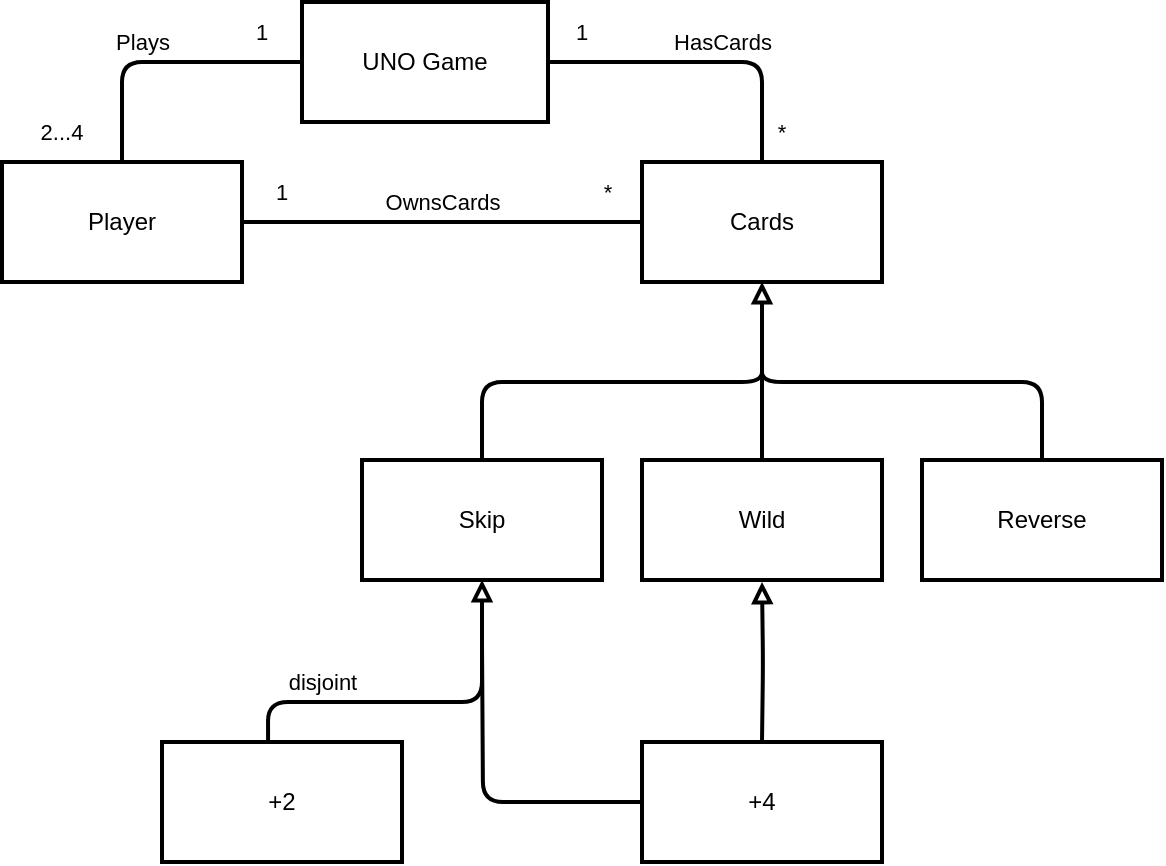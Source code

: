 <mxfile version="15.5.0" type="github" pages="3">
  <diagram id="82Kb28_ipfk1viRLgqHd" name="Exercise2">
    <mxGraphModel dx="1422" dy="762" grid="1" gridSize="10" guides="1" tooltips="1" connect="1" arrows="1" fold="1" page="1" pageScale="1" pageWidth="827" pageHeight="1169" math="0" shadow="0">
      <root>
        <mxCell id="0" />
        <mxCell id="1" parent="0" />
        <mxCell id="rlyPqB-drvD-3TCzPFHu-4" value="UNO Game" style="rounded=0;whiteSpace=wrap;html=1;strokeWidth=2;" parent="1" vertex="1">
          <mxGeometry x="260" y="280" width="123" height="60" as="geometry" />
        </mxCell>
        <mxCell id="rlyPqB-drvD-3TCzPFHu-7" value="Cards" style="rounded=0;whiteSpace=wrap;html=1;strokeWidth=2;" parent="1" vertex="1">
          <mxGeometry x="430" y="360" width="120" height="60" as="geometry" />
        </mxCell>
        <mxCell id="rlyPqB-drvD-3TCzPFHu-8" value="Skip" style="rounded=0;whiteSpace=wrap;html=1;strokeWidth=2;" parent="1" vertex="1">
          <mxGeometry x="290" y="509" width="120" height="60" as="geometry" />
        </mxCell>
        <mxCell id="rlyPqB-drvD-3TCzPFHu-9" value="Wild" style="rounded=0;whiteSpace=wrap;html=1;strokeWidth=2;" parent="1" vertex="1">
          <mxGeometry x="430" y="509" width="120" height="60" as="geometry" />
        </mxCell>
        <mxCell id="rlyPqB-drvD-3TCzPFHu-10" value="Reverse" style="rounded=0;whiteSpace=wrap;html=1;strokeWidth=2;" parent="1" vertex="1">
          <mxGeometry x="570" y="509" width="120" height="60" as="geometry" />
        </mxCell>
        <mxCell id="rlyPqB-drvD-3TCzPFHu-11" value="+2" style="rounded=0;whiteSpace=wrap;html=1;strokeWidth=2;" parent="1" vertex="1">
          <mxGeometry x="190" y="650" width="120" height="60" as="geometry" />
        </mxCell>
        <mxCell id="rlyPqB-drvD-3TCzPFHu-12" value="+4" style="rounded=0;whiteSpace=wrap;html=1;strokeWidth=2;" parent="1" vertex="1">
          <mxGeometry x="430" y="650" width="120" height="60" as="geometry" />
        </mxCell>
        <mxCell id="rlyPqB-drvD-3TCzPFHu-13" value="Player" style="rounded=0;whiteSpace=wrap;html=1;strokeWidth=2;" parent="1" vertex="1">
          <mxGeometry x="110" y="360" width="120" height="60" as="geometry" />
        </mxCell>
        <mxCell id="rlyPqB-drvD-3TCzPFHu-16" value="Plays" style="exitX=0;exitY=0.5;exitDx=0;exitDy=0;entryX=0.5;entryY=0;entryDx=0;entryDy=0;endArrow=none;endFill=0;strokeWidth=2;rounded=1;edgeStyle=orthogonalEdgeStyle;jumpStyle=none;fontSize=11;labelBackgroundColor=none;html=1;targetPerimeterSpacing=0;endSize=6;" parent="1" source="rlyPqB-drvD-3TCzPFHu-4" target="rlyPqB-drvD-3TCzPFHu-13" edge="1">
          <mxGeometry x="0.143" y="-10" width="100" relative="1" as="geometry">
            <mxPoint x="270" y="390" as="sourcePoint" />
            <mxPoint x="370" y="390" as="targetPoint" />
            <mxPoint as="offset" />
          </mxGeometry>
        </mxCell>
        <mxCell id="rlyPqB-drvD-3TCzPFHu-18" value="2...4" style="text;html=1;strokeColor=none;fillColor=none;align=center;verticalAlign=middle;whiteSpace=wrap;rounded=0;fontSize=11;" parent="1" vertex="1">
          <mxGeometry x="110" y="330" width="60" height="30" as="geometry" />
        </mxCell>
        <mxCell id="rlyPqB-drvD-3TCzPFHu-19" value="1" style="text;html=1;strokeColor=none;fillColor=none;align=center;verticalAlign=middle;whiteSpace=wrap;rounded=0;fontSize=11;" parent="1" vertex="1">
          <mxGeometry x="210" y="280" width="60" height="30" as="geometry" />
        </mxCell>
        <mxCell id="rlyPqB-drvD-3TCzPFHu-20" value="OwnsCards" style="html=1;rounded=1;labelBackgroundColor=none;fontSize=11;endArrow=none;endFill=0;targetPerimeterSpacing=0;strokeWidth=2;edgeStyle=orthogonalEdgeStyle;jumpStyle=none;exitX=1;exitY=0.5;exitDx=0;exitDy=0;entryX=0;entryY=0.5;entryDx=0;entryDy=0;" parent="1" source="rlyPqB-drvD-3TCzPFHu-13" target="rlyPqB-drvD-3TCzPFHu-7" edge="1">
          <mxGeometry y="10" width="100" relative="1" as="geometry">
            <mxPoint x="240" y="390" as="sourcePoint" />
            <mxPoint x="420" y="390" as="targetPoint" />
            <mxPoint as="offset" />
          </mxGeometry>
        </mxCell>
        <mxCell id="rlyPqB-drvD-3TCzPFHu-21" value="1" style="text;html=1;strokeColor=none;fillColor=none;align=center;verticalAlign=middle;whiteSpace=wrap;rounded=0;labelBackgroundColor=none;fontSize=11;" parent="1" vertex="1">
          <mxGeometry x="220" y="360" width="60" height="30" as="geometry" />
        </mxCell>
        <mxCell id="rlyPqB-drvD-3TCzPFHu-22" value="*" style="text;html=1;strokeColor=none;fillColor=none;align=center;verticalAlign=middle;whiteSpace=wrap;rounded=0;labelBackgroundColor=none;fontSize=11;" parent="1" vertex="1">
          <mxGeometry x="383" y="360" width="60" height="30" as="geometry" />
        </mxCell>
        <mxCell id="rlyPqB-drvD-3TCzPFHu-23" value="HasCards" style="html=1;rounded=1;labelBackgroundColor=none;fontSize=11;endArrow=none;endFill=0;targetPerimeterSpacing=0;strokeWidth=2;edgeStyle=orthogonalEdgeStyle;jumpStyle=none;entryX=0.5;entryY=0;entryDx=0;entryDy=0;exitX=1;exitY=0.5;exitDx=0;exitDy=0;" parent="1" source="rlyPqB-drvD-3TCzPFHu-4" target="rlyPqB-drvD-3TCzPFHu-7" edge="1">
          <mxGeometry x="0.108" y="10" width="100" relative="1" as="geometry">
            <mxPoint x="320" y="390" as="sourcePoint" />
            <mxPoint x="420" y="390" as="targetPoint" />
            <mxPoint as="offset" />
          </mxGeometry>
        </mxCell>
        <mxCell id="rlyPqB-drvD-3TCzPFHu-24" value="1" style="text;html=1;strokeColor=none;fillColor=none;align=center;verticalAlign=middle;whiteSpace=wrap;rounded=0;fontSize=11;" parent="1" vertex="1">
          <mxGeometry x="370" y="280" width="60" height="30" as="geometry" />
        </mxCell>
        <mxCell id="rlyPqB-drvD-3TCzPFHu-25" value="*" style="text;html=1;strokeColor=none;fillColor=none;align=center;verticalAlign=middle;whiteSpace=wrap;rounded=0;labelBackgroundColor=none;fontSize=11;" parent="1" vertex="1">
          <mxGeometry x="470" y="330" width="60" height="30" as="geometry" />
        </mxCell>
        <mxCell id="rlyPqB-drvD-3TCzPFHu-26" value="" style="html=1;rounded=1;labelBackgroundColor=none;fontSize=11;endArrow=none;endFill=0;targetPerimeterSpacing=0;strokeWidth=2;edgeStyle=orthogonalEdgeStyle;jumpStyle=none;exitX=0.5;exitY=1;exitDx=0;exitDy=0;entryX=0.5;entryY=0;entryDx=0;entryDy=0;startArrow=block;startFill=0;" parent="1" source="rlyPqB-drvD-3TCzPFHu-7" target="rlyPqB-drvD-3TCzPFHu-9" edge="1">
          <mxGeometry width="100" relative="1" as="geometry">
            <mxPoint x="440" y="390" as="sourcePoint" />
            <mxPoint x="540" y="390" as="targetPoint" />
          </mxGeometry>
        </mxCell>
        <mxCell id="rlyPqB-drvD-3TCzPFHu-28" value="" style="html=1;rounded=1;labelBackgroundColor=none;fontSize=11;startArrow=none;startFill=0;endArrow=none;endFill=0;targetPerimeterSpacing=0;strokeWidth=2;edgeStyle=orthogonalEdgeStyle;jumpStyle=none;entryX=0.5;entryY=0;entryDx=0;entryDy=0;" parent="1" target="rlyPqB-drvD-3TCzPFHu-10" edge="1">
          <mxGeometry width="100" relative="1" as="geometry">
            <mxPoint x="490" y="460" as="sourcePoint" />
            <mxPoint x="620" y="430" as="targetPoint" />
            <Array as="points">
              <mxPoint x="490" y="470" />
              <mxPoint x="630" y="470" />
            </Array>
          </mxGeometry>
        </mxCell>
        <mxCell id="rlyPqB-drvD-3TCzPFHu-29" value="" style="html=1;rounded=1;labelBackgroundColor=none;fontSize=11;startArrow=none;startFill=0;endArrow=none;endFill=0;targetPerimeterSpacing=0;strokeWidth=2;edgeStyle=orthogonalEdgeStyle;jumpStyle=none;entryX=0.5;entryY=0;entryDx=0;entryDy=0;" parent="1" target="rlyPqB-drvD-3TCzPFHu-8" edge="1">
          <mxGeometry width="100" relative="1" as="geometry">
            <mxPoint x="490" y="460" as="sourcePoint" />
            <mxPoint x="640" y="508" as="targetPoint" />
            <Array as="points">
              <mxPoint x="490" y="470" />
              <mxPoint x="350" y="470" />
            </Array>
          </mxGeometry>
        </mxCell>
        <mxCell id="rlyPqB-drvD-3TCzPFHu-30" value="" style="html=1;rounded=1;labelBackgroundColor=none;fontSize=11;startArrow=block;startFill=0;endArrow=none;endFill=0;targetPerimeterSpacing=0;strokeWidth=2;edgeStyle=orthogonalEdgeStyle;jumpStyle=none;entryX=0.5;entryY=0;entryDx=0;entryDy=0;" parent="1" target="rlyPqB-drvD-3TCzPFHu-12" edge="1">
          <mxGeometry width="100" relative="1" as="geometry">
            <mxPoint x="490" y="570" as="sourcePoint" />
            <mxPoint x="610" y="430" as="targetPoint" />
          </mxGeometry>
        </mxCell>
        <mxCell id="rlyPqB-drvD-3TCzPFHu-31" value="disjoint" style="html=1;rounded=1;labelBackgroundColor=none;fontSize=11;startArrow=block;startFill=0;endArrow=none;endFill=0;targetPerimeterSpacing=0;strokeWidth=2;edgeStyle=orthogonalEdgeStyle;jumpStyle=none;entryX=0.442;entryY=-0.017;entryDx=0;entryDy=0;exitX=0.5;exitY=1;exitDx=0;exitDy=0;entryPerimeter=0;" parent="1" source="rlyPqB-drvD-3TCzPFHu-8" target="rlyPqB-drvD-3TCzPFHu-11" edge="1">
          <mxGeometry x="0.508" y="-10" width="100" relative="1" as="geometry">
            <mxPoint x="500" y="580" as="sourcePoint" />
            <mxPoint x="500" y="660" as="targetPoint" />
            <Array as="points">
              <mxPoint x="350" y="630" />
              <mxPoint x="243" y="630" />
            </Array>
            <mxPoint as="offset" />
          </mxGeometry>
        </mxCell>
        <mxCell id="rlyPqB-drvD-3TCzPFHu-32" value="" style="html=1;rounded=1;labelBackgroundColor=none;fontSize=11;startArrow=none;startFill=0;endArrow=none;endFill=0;targetPerimeterSpacing=0;strokeWidth=2;edgeStyle=orthogonalEdgeStyle;jumpStyle=none;exitX=0;exitY=0.5;exitDx=0;exitDy=0;" parent="1" source="rlyPqB-drvD-3TCzPFHu-12" edge="1">
          <mxGeometry width="100" relative="1" as="geometry">
            <mxPoint x="510" y="430" as="sourcePoint" />
            <mxPoint x="350" y="600" as="targetPoint" />
          </mxGeometry>
        </mxCell>
      </root>
    </mxGraphModel>
  </diagram>
  <diagram id="Zw8NAB4SY6jPT5ctn1OA" name="Exercise 1">
    <mxGraphModel dx="1422" dy="762" grid="1" gridSize="10" guides="1" tooltips="1" connect="1" arrows="1" fold="1" page="1" pageScale="1" pageWidth="827" pageHeight="1169" math="0" shadow="0">
      <root>
        <mxCell id="Jdc7mkvj2uUXyvSBTwti-0" />
        <mxCell id="Jdc7mkvj2uUXyvSBTwti-1" parent="Jdc7mkvj2uUXyvSBTwti-0" />
        <mxCell id="Jdc7mkvj2uUXyvSBTwti-4" value="" style="edgeStyle=orthogonalEdgeStyle;rounded=0;orthogonalLoop=1;jettySize=auto;html=1;" edge="1" parent="Jdc7mkvj2uUXyvSBTwti-1" source="Jdc7mkvj2uUXyvSBTwti-2" target="Jdc7mkvj2uUXyvSBTwti-3">
          <mxGeometry relative="1" as="geometry" />
        </mxCell>
        <mxCell id="Jdc7mkvj2uUXyvSBTwti-2" value="Movie" style="rounded=0;whiteSpace=wrap;html=1;" vertex="1" parent="Jdc7mkvj2uUXyvSBTwti-1">
          <mxGeometry x="200" y="260" width="120" height="60" as="geometry" />
        </mxCell>
        <mxCell id="Jdc7mkvj2uUXyvSBTwti-3" value="Movie" style="rounded=0;whiteSpace=wrap;html=1;" vertex="1" parent="Jdc7mkvj2uUXyvSBTwti-1">
          <mxGeometry x="400" y="260" width="120" height="60" as="geometry" />
        </mxCell>
      </root>
    </mxGraphModel>
  </diagram>
  <diagram id="sKj2qN6ZVkqm6QuXQdr0" name="Exercise 3">
    <mxGraphModel dx="981" dy="526" grid="1" gridSize="10" guides="1" tooltips="1" connect="1" arrows="1" fold="1" page="1" pageScale="1" pageWidth="827" pageHeight="1169" math="0" shadow="0">
      <root>
        <mxCell id="kNFcriUywnnVmtG-1KrT-0" />
        <mxCell id="kNFcriUywnnVmtG-1KrT-1" parent="kNFcriUywnnVmtG-1KrT-0" />
        <mxCell id="kNFcriUywnnVmtG-1KrT-2" value="Student" style="shape=umlActor;verticalLabelPosition=bottom;verticalAlign=top;html=1;" vertex="1" parent="kNFcriUywnnVmtG-1KrT-1">
          <mxGeometry x="100" y="330" width="30" height="60" as="geometry" />
        </mxCell>
        <mxCell id="kNFcriUywnnVmtG-1KrT-5" value="" style="rounded=0;whiteSpace=wrap;html=1;align=left;verticalAlign=bottom;" vertex="1" parent="kNFcriUywnnVmtG-1KrT-1">
          <mxGeometry x="190" y="190" width="450" height="320" as="geometry" />
        </mxCell>
        <mxCell id="kNFcriUywnnVmtG-1KrT-6" value="Context" style="text;html=1;strokeColor=none;fillColor=none;align=center;verticalAlign=middle;whiteSpace=wrap;rounded=0;fontColor=#CC0000;fontStyle=1" vertex="1" parent="kNFcriUywnnVmtG-1KrT-1">
          <mxGeometry x="240" y="470" width="60" height="30" as="geometry" />
        </mxCell>
        <mxCell id="kNFcriUywnnVmtG-1KrT-7" value="Register For Courses" style="ellipse;whiteSpace=wrap;html=1;align=center;verticalAlign=middle;" vertex="1" parent="kNFcriUywnnVmtG-1KrT-1">
          <mxGeometry x="230" y="390" width="140" height="70" as="geometry" />
        </mxCell>
        <mxCell id="kNFcriUywnnVmtG-1KrT-8" value="" style="endArrow=open;endFill=1;endSize=12;html=1;rounded=0;entryX=0;entryY=0.5;entryDx=0;entryDy=0;" edge="1" parent="kNFcriUywnnVmtG-1KrT-1" source="kNFcriUywnnVmtG-1KrT-2" target="kNFcriUywnnVmtG-1KrT-7">
          <mxGeometry width="160" relative="1" as="geometry">
            <mxPoint x="240" y="460" as="sourcePoint" />
            <mxPoint x="400" y="460" as="targetPoint" />
          </mxGeometry>
        </mxCell>
        <mxCell id="kNFcriUywnnVmtG-1KrT-9" value="Billing System" style="shape=umlActor;verticalLabelPosition=bottom;verticalAlign=top;html=1;" vertex="1" parent="kNFcriUywnnVmtG-1KrT-1">
          <mxGeometry x="110" y="430" width="30" height="60" as="geometry" />
        </mxCell>
        <mxCell id="kNFcriUywnnVmtG-1KrT-10" value="" style="endArrow=open;endFill=1;endSize=12;html=1;rounded=0;entryX=0;entryY=0.5;entryDx=0;entryDy=0;" edge="1" parent="kNFcriUywnnVmtG-1KrT-1" source="kNFcriUywnnVmtG-1KrT-9" target="kNFcriUywnnVmtG-1KrT-7">
          <mxGeometry width="160" relative="1" as="geometry">
            <mxPoint x="150" y="330" as="sourcePoint" />
            <mxPoint x="310" y="330" as="targetPoint" />
          </mxGeometry>
        </mxCell>
        <mxCell id="kNFcriUywnnVmtG-1KrT-11" value="Instrutor" style="shape=umlActor;verticalLabelPosition=bottom;verticalAlign=top;html=1;" vertex="1" parent="kNFcriUywnnVmtG-1KrT-1">
          <mxGeometry x="690" y="350" width="30" height="60" as="geometry" />
        </mxCell>
        <mxCell id="kNFcriUywnnVmtG-1KrT-16" value="Registrar" style="shape=umlActor;verticalLabelPosition=bottom;verticalAlign=top;html=1;" vertex="1" parent="kNFcriUywnnVmtG-1KrT-1">
          <mxGeometry x="490" y="110" width="30" height="60" as="geometry" />
        </mxCell>
        <mxCell id="kNFcriUywnnVmtG-1KrT-17" value="Maintain Course Information" style="ellipse;whiteSpace=wrap;html=1;align=center;verticalAlign=middle;" vertex="1" parent="kNFcriUywnnVmtG-1KrT-1">
          <mxGeometry x="335" y="230" width="140" height="70" as="geometry" />
        </mxCell>
        <mxCell id="kNFcriUywnnVmtG-1KrT-18" value="Select Courses To Teach" style="ellipse;whiteSpace=wrap;html=1;align=center;verticalAlign=middle;" vertex="1" parent="kNFcriUywnnVmtG-1KrT-1">
          <mxGeometry x="450" y="315" width="140" height="70" as="geometry" />
        </mxCell>
        <mxCell id="kNFcriUywnnVmtG-1KrT-19" value="Request Enrollment List" style="ellipse;whiteSpace=wrap;html=1;align=center;verticalAlign=middle;" vertex="1" parent="kNFcriUywnnVmtG-1KrT-1">
          <mxGeometry x="450" y="410" width="140" height="70" as="geometry" />
        </mxCell>
        <mxCell id="kNFcriUywnnVmtG-1KrT-20" value="" style="endArrow=open;endFill=1;endSize=12;html=1;rounded=0;fontColor=#CC0000;entryX=1;entryY=0.5;entryDx=0;entryDy=0;" edge="1" parent="kNFcriUywnnVmtG-1KrT-1" source="kNFcriUywnnVmtG-1KrT-11" target="kNFcriUywnnVmtG-1KrT-18">
          <mxGeometry width="160" relative="1" as="geometry">
            <mxPoint x="380" y="330" as="sourcePoint" />
            <mxPoint x="540" y="330" as="targetPoint" />
          </mxGeometry>
        </mxCell>
        <mxCell id="kNFcriUywnnVmtG-1KrT-21" value="" style="endArrow=open;endFill=1;endSize=12;html=1;rounded=0;fontColor=#CC0000;entryX=1;entryY=0.5;entryDx=0;entryDy=0;" edge="1" parent="kNFcriUywnnVmtG-1KrT-1" source="kNFcriUywnnVmtG-1KrT-11" target="kNFcriUywnnVmtG-1KrT-19">
          <mxGeometry width="160" relative="1" as="geometry">
            <mxPoint x="690" y="390" as="sourcePoint" />
            <mxPoint x="600.0" y="360.0" as="targetPoint" />
          </mxGeometry>
        </mxCell>
        <mxCell id="kNFcriUywnnVmtG-1KrT-22" value="" style="endArrow=open;endFill=1;endSize=12;html=1;rounded=0;fontColor=#CC0000;entryX=0.5;entryY=0;entryDx=0;entryDy=0;" edge="1" parent="kNFcriUywnnVmtG-1KrT-1" source="kNFcriUywnnVmtG-1KrT-16" target="kNFcriUywnnVmtG-1KrT-17">
          <mxGeometry width="160" relative="1" as="geometry">
            <mxPoint x="405" y="150" as="sourcePoint" />
            <mxPoint x="540" y="330" as="targetPoint" />
          </mxGeometry>
        </mxCell>
      </root>
    </mxGraphModel>
  </diagram>
</mxfile>
